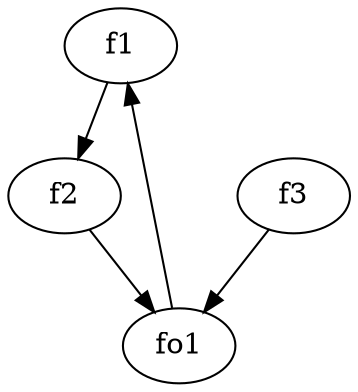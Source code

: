 strict digraph  {
f1;
f2;
f3;
fo1;
f1 -> f2  [weight=2];
f2 -> fo1  [weight=2];
f3 -> fo1  [weight=2];
fo1 -> f1  [weight=2];
}
